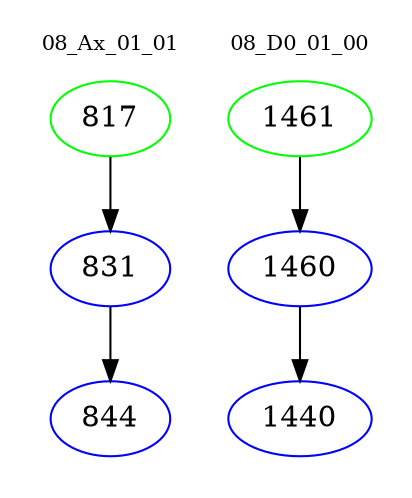 digraph{
subgraph cluster_0 {
color = white
label = "08_Ax_01_01";
fontsize=10;
T0_817 [label="817", color="green"]
T0_817 -> T0_831 [color="black"]
T0_831 [label="831", color="blue"]
T0_831 -> T0_844 [color="black"]
T0_844 [label="844", color="blue"]
}
subgraph cluster_1 {
color = white
label = "08_D0_01_00";
fontsize=10;
T1_1461 [label="1461", color="green"]
T1_1461 -> T1_1460 [color="black"]
T1_1460 [label="1460", color="blue"]
T1_1460 -> T1_1440 [color="black"]
T1_1440 [label="1440", color="blue"]
}
}

